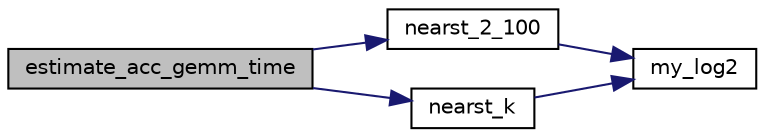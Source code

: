digraph "estimate_acc_gemm_time"
{
 // LATEX_PDF_SIZE
  edge [fontname="Helvetica",fontsize="10",labelfontname="Helvetica",labelfontsize="10"];
  node [fontname="Helvetica",fontsize="10",shape=record];
  rankdir="LR";
  Node1 [label="estimate_acc_gemm_time",height=0.2,width=0.4,color="black", fillcolor="grey75", style="filled", fontcolor="black",tooltip=" "];
  Node1 -> Node2 [color="midnightblue",fontsize="10",style="solid",fontname="Helvetica"];
  Node2 [label="nearst_2_100",height=0.2,width=0.4,color="black", fillcolor="white", style="filled",URL="$acc__aux_8c.html#a9c8594bfab1d7ae3d0e48ba313fa7408",tooltip=" "];
  Node2 -> Node3 [color="midnightblue",fontsize="10",style="solid",fontname="Helvetica"];
  Node3 [label="my_log2",height=0.2,width=0.4,color="black", fillcolor="white", style="filled",URL="$acc__aux_8c.html#a110763c341da4524bdaf1c197b11287c",tooltip=" "];
  Node1 -> Node4 [color="midnightblue",fontsize="10",style="solid",fontname="Helvetica"];
  Node4 [label="nearst_k",height=0.2,width=0.4,color="black", fillcolor="white", style="filled",URL="$acc__aux_8c.html#acade49941875d93179660bfc1c55c003",tooltip=" "];
  Node4 -> Node3 [color="midnightblue",fontsize="10",style="solid",fontname="Helvetica"];
}
